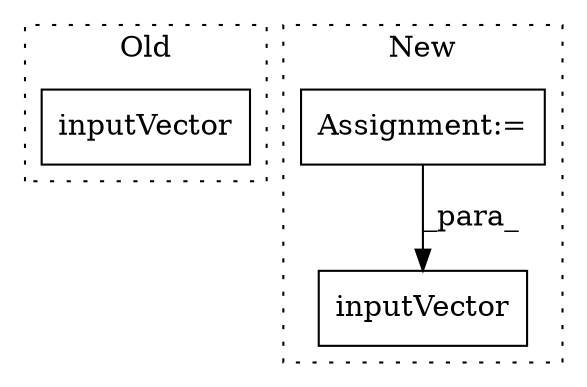 digraph G {
subgraph cluster0 {
1 [label="inputVector" a="32" s="5954,6078" l="12,1" shape="box"];
label = "Old";
style="dotted";
}
subgraph cluster1 {
2 [label="inputVector" a="32" s="7828,7850" l="12,1" shape="box"];
3 [label="Assignment:=" a="7" s="7328" l="1" shape="box"];
label = "New";
style="dotted";
}
3 -> 2 [label="_para_"];
}
